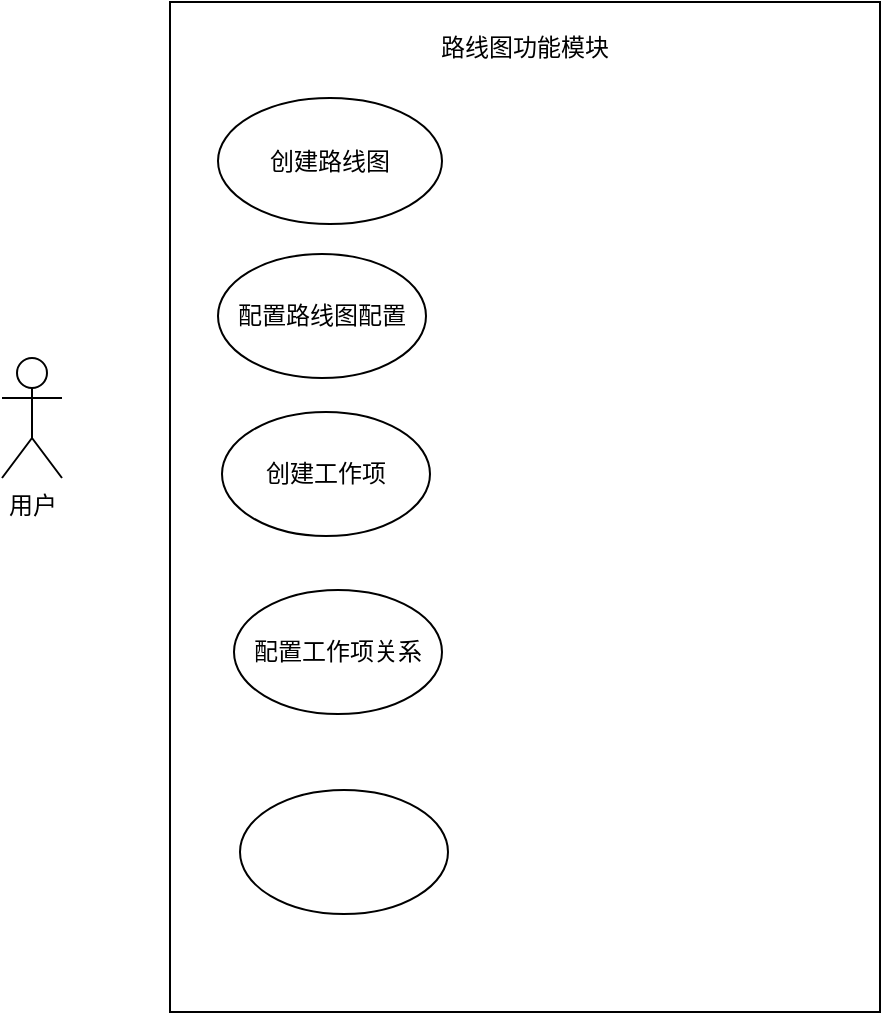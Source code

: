 <mxfile version="26.0.11">
  <diagram name="第 1 页" id="rlcm5lfefExAE8YrOiKz">
    <mxGraphModel dx="1242" dy="785" grid="0" gridSize="10" guides="1" tooltips="1" connect="1" arrows="1" fold="1" page="1" pageScale="1" pageWidth="827" pageHeight="1169" math="0" shadow="0">
      <root>
        <mxCell id="0" />
        <mxCell id="1" parent="0" />
        <mxCell id="Rl16lbnjKWnmfpAxJJmj-1" value="用户" style="shape=umlActor;verticalLabelPosition=bottom;verticalAlign=top;html=1;" vertex="1" parent="1">
          <mxGeometry x="163" y="327" width="30" height="60" as="geometry" />
        </mxCell>
        <mxCell id="Rl16lbnjKWnmfpAxJJmj-4" value="" style="rounded=0;whiteSpace=wrap;html=1;" vertex="1" parent="1">
          <mxGeometry x="247" y="149" width="355" height="505" as="geometry" />
        </mxCell>
        <mxCell id="Rl16lbnjKWnmfpAxJJmj-5" value="路线图功能模块" style="text;html=1;align=center;verticalAlign=middle;whiteSpace=wrap;rounded=0;" vertex="1" parent="1">
          <mxGeometry x="375" y="157" width="99" height="30" as="geometry" />
        </mxCell>
        <mxCell id="Rl16lbnjKWnmfpAxJJmj-7" value="配置路线图配置" style="ellipse;whiteSpace=wrap;html=1;" vertex="1" parent="1">
          <mxGeometry x="271" y="275" width="104" height="62" as="geometry" />
        </mxCell>
        <mxCell id="Rl16lbnjKWnmfpAxJJmj-12" value="创建路线图" style="ellipse;whiteSpace=wrap;html=1;" vertex="1" parent="1">
          <mxGeometry x="271" y="197" width="112" height="63" as="geometry" />
        </mxCell>
        <mxCell id="Rl16lbnjKWnmfpAxJJmj-13" value="创建工作项" style="ellipse;whiteSpace=wrap;html=1;" vertex="1" parent="1">
          <mxGeometry x="273" y="354" width="104" height="62" as="geometry" />
        </mxCell>
        <mxCell id="Rl16lbnjKWnmfpAxJJmj-14" value="" style="ellipse;whiteSpace=wrap;html=1;" vertex="1" parent="1">
          <mxGeometry x="282" y="543" width="104" height="62" as="geometry" />
        </mxCell>
        <mxCell id="Rl16lbnjKWnmfpAxJJmj-15" value="配置工作项关系" style="ellipse;whiteSpace=wrap;html=1;" vertex="1" parent="1">
          <mxGeometry x="279" y="443" width="104" height="62" as="geometry" />
        </mxCell>
      </root>
    </mxGraphModel>
  </diagram>
</mxfile>
